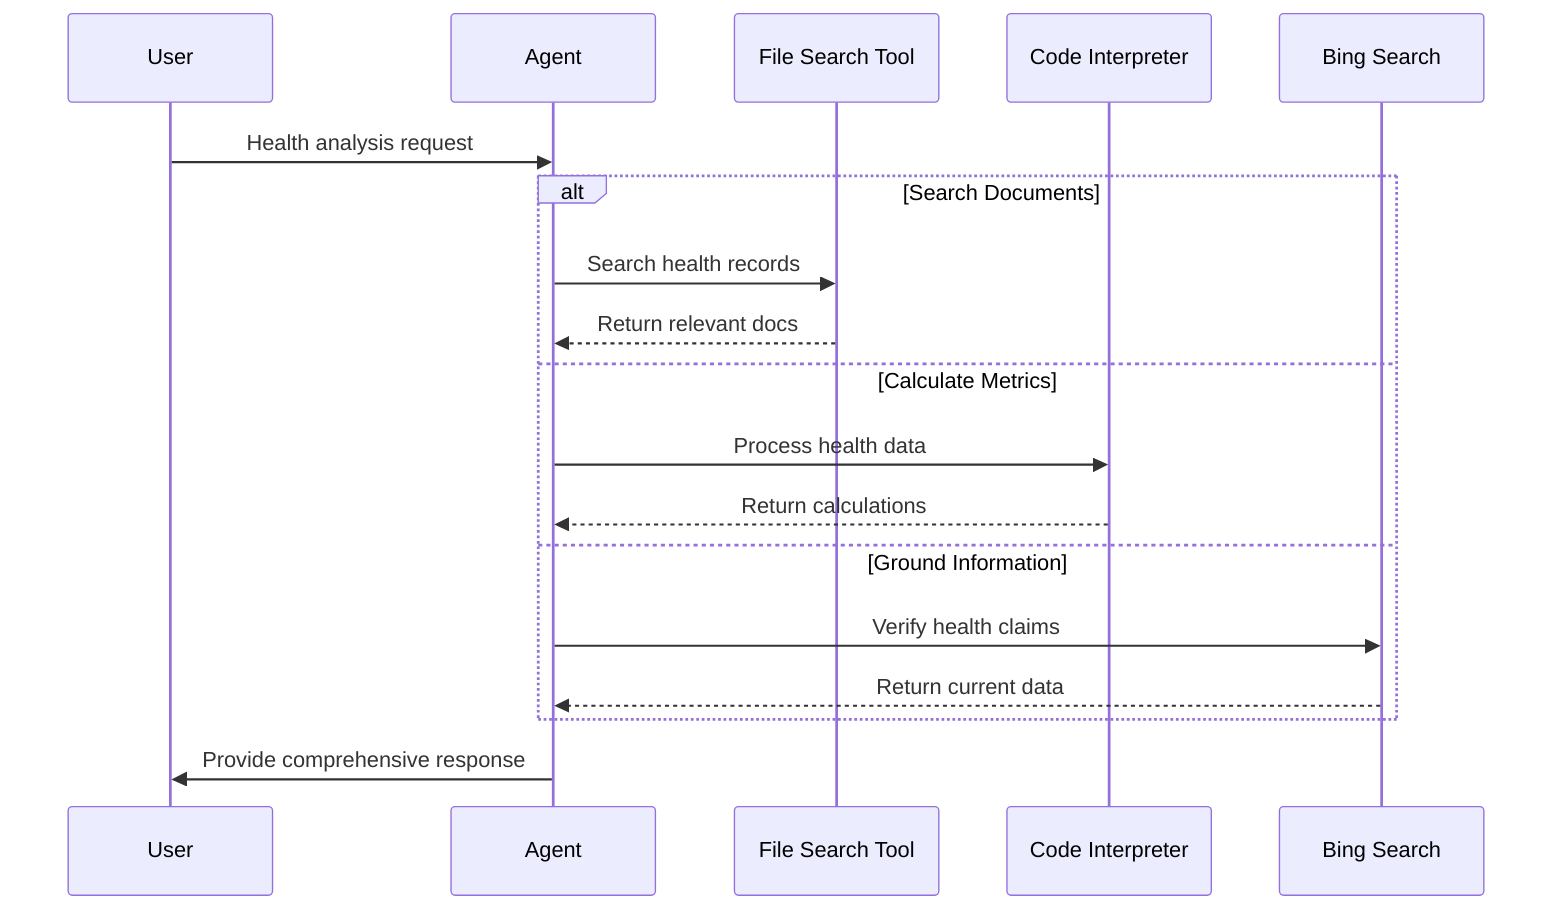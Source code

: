 sequenceDiagram
    participant User
    participant Agent
    participant FileSearch as File Search Tool
    participant CodeInterp as Code Interpreter
    participant Bing as Bing Search
    
    User->>Agent: Health analysis request
    alt Search Documents
        Agent->>FileSearch: Search health records
        FileSearch-->>Agent: Return relevant docs
    else Calculate Metrics
        Agent->>CodeInterp: Process health data
        CodeInterp-->>Agent: Return calculations
    else Ground Information
        Agent->>Bing: Verify health claims
        Bing-->>Agent: Return current data
    end
    Agent->>User: Provide comprehensive response
